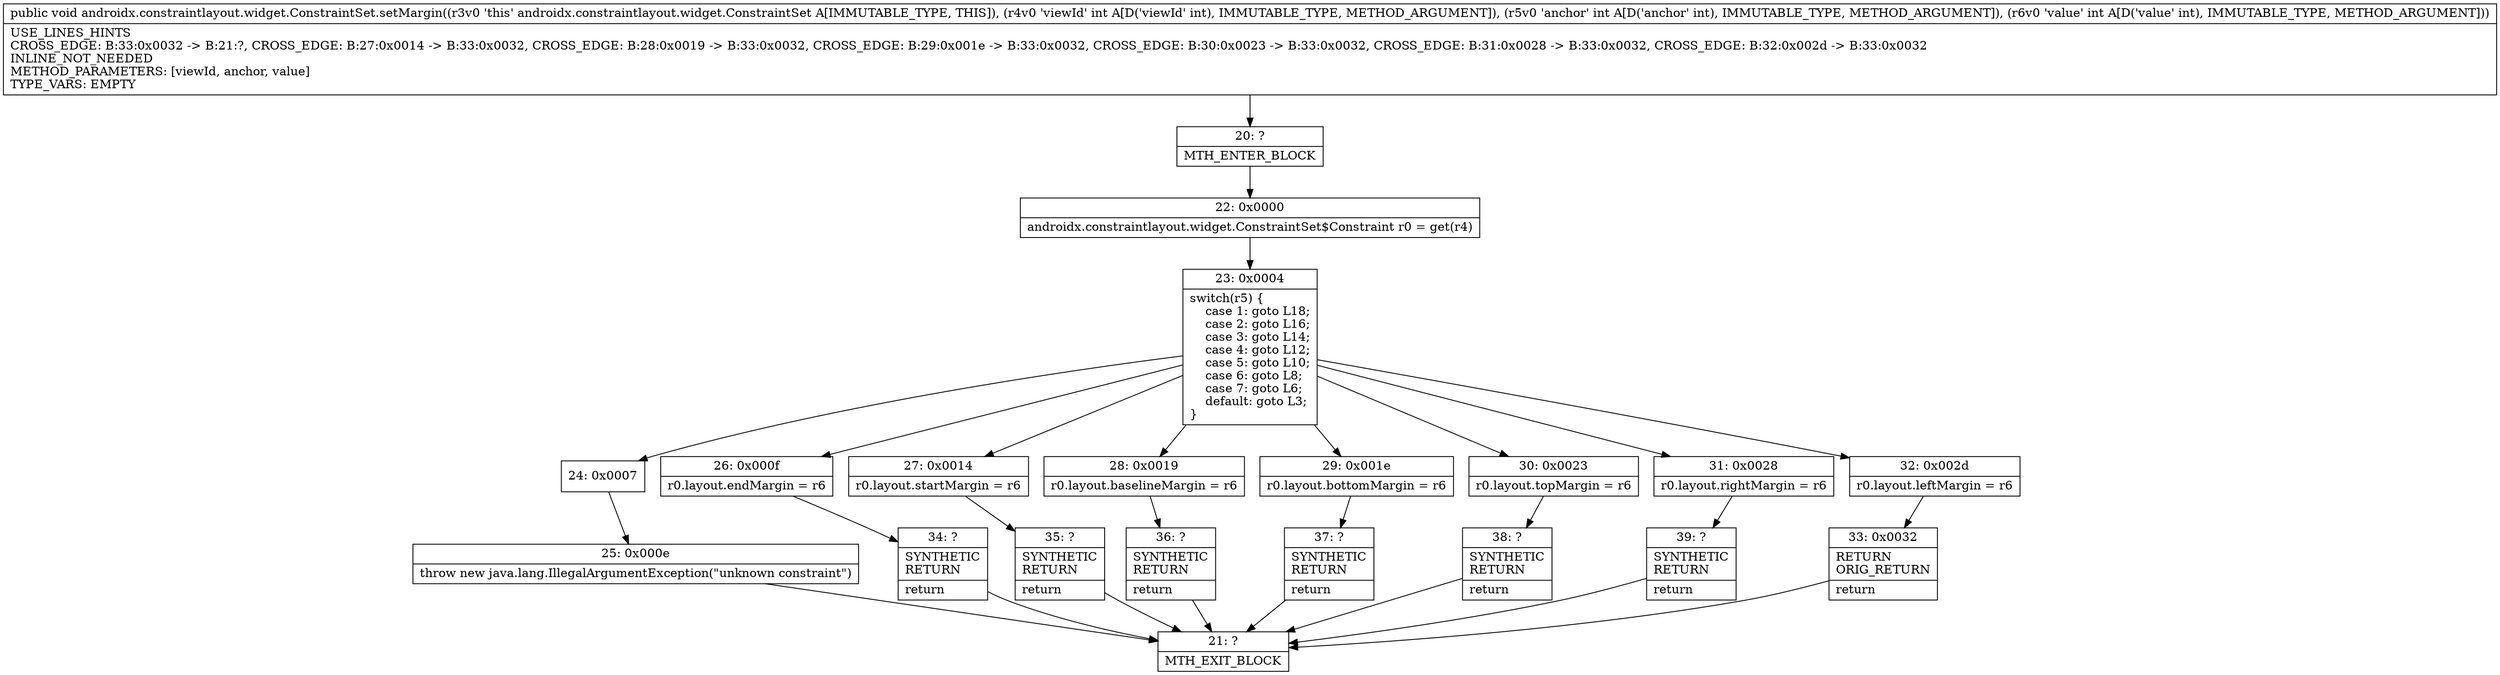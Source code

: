 digraph "CFG forandroidx.constraintlayout.widget.ConstraintSet.setMargin(III)V" {
Node_20 [shape=record,label="{20\:\ ?|MTH_ENTER_BLOCK\l}"];
Node_22 [shape=record,label="{22\:\ 0x0000|androidx.constraintlayout.widget.ConstraintSet$Constraint r0 = get(r4)\l}"];
Node_23 [shape=record,label="{23\:\ 0x0004|switch(r5) \{\l    case 1: goto L18;\l    case 2: goto L16;\l    case 3: goto L14;\l    case 4: goto L12;\l    case 5: goto L10;\l    case 6: goto L8;\l    case 7: goto L6;\l    default: goto L3;\l\}\l}"];
Node_24 [shape=record,label="{24\:\ 0x0007}"];
Node_25 [shape=record,label="{25\:\ 0x000e|throw new java.lang.IllegalArgumentException(\"unknown constraint\")\l}"];
Node_21 [shape=record,label="{21\:\ ?|MTH_EXIT_BLOCK\l}"];
Node_26 [shape=record,label="{26\:\ 0x000f|r0.layout.endMargin = r6\l}"];
Node_34 [shape=record,label="{34\:\ ?|SYNTHETIC\lRETURN\l|return\l}"];
Node_27 [shape=record,label="{27\:\ 0x0014|r0.layout.startMargin = r6\l}"];
Node_35 [shape=record,label="{35\:\ ?|SYNTHETIC\lRETURN\l|return\l}"];
Node_28 [shape=record,label="{28\:\ 0x0019|r0.layout.baselineMargin = r6\l}"];
Node_36 [shape=record,label="{36\:\ ?|SYNTHETIC\lRETURN\l|return\l}"];
Node_29 [shape=record,label="{29\:\ 0x001e|r0.layout.bottomMargin = r6\l}"];
Node_37 [shape=record,label="{37\:\ ?|SYNTHETIC\lRETURN\l|return\l}"];
Node_30 [shape=record,label="{30\:\ 0x0023|r0.layout.topMargin = r6\l}"];
Node_38 [shape=record,label="{38\:\ ?|SYNTHETIC\lRETURN\l|return\l}"];
Node_31 [shape=record,label="{31\:\ 0x0028|r0.layout.rightMargin = r6\l}"];
Node_39 [shape=record,label="{39\:\ ?|SYNTHETIC\lRETURN\l|return\l}"];
Node_32 [shape=record,label="{32\:\ 0x002d|r0.layout.leftMargin = r6\l}"];
Node_33 [shape=record,label="{33\:\ 0x0032|RETURN\lORIG_RETURN\l|return\l}"];
MethodNode[shape=record,label="{public void androidx.constraintlayout.widget.ConstraintSet.setMargin((r3v0 'this' androidx.constraintlayout.widget.ConstraintSet A[IMMUTABLE_TYPE, THIS]), (r4v0 'viewId' int A[D('viewId' int), IMMUTABLE_TYPE, METHOD_ARGUMENT]), (r5v0 'anchor' int A[D('anchor' int), IMMUTABLE_TYPE, METHOD_ARGUMENT]), (r6v0 'value' int A[D('value' int), IMMUTABLE_TYPE, METHOD_ARGUMENT]))  | USE_LINES_HINTS\lCROSS_EDGE: B:33:0x0032 \-\> B:21:?, CROSS_EDGE: B:27:0x0014 \-\> B:33:0x0032, CROSS_EDGE: B:28:0x0019 \-\> B:33:0x0032, CROSS_EDGE: B:29:0x001e \-\> B:33:0x0032, CROSS_EDGE: B:30:0x0023 \-\> B:33:0x0032, CROSS_EDGE: B:31:0x0028 \-\> B:33:0x0032, CROSS_EDGE: B:32:0x002d \-\> B:33:0x0032\lINLINE_NOT_NEEDED\lMETHOD_PARAMETERS: [viewId, anchor, value]\lTYPE_VARS: EMPTY\l}"];
MethodNode -> Node_20;Node_20 -> Node_22;
Node_22 -> Node_23;
Node_23 -> Node_24;
Node_23 -> Node_26;
Node_23 -> Node_27;
Node_23 -> Node_28;
Node_23 -> Node_29;
Node_23 -> Node_30;
Node_23 -> Node_31;
Node_23 -> Node_32;
Node_24 -> Node_25;
Node_25 -> Node_21;
Node_26 -> Node_34;
Node_34 -> Node_21;
Node_27 -> Node_35;
Node_35 -> Node_21;
Node_28 -> Node_36;
Node_36 -> Node_21;
Node_29 -> Node_37;
Node_37 -> Node_21;
Node_30 -> Node_38;
Node_38 -> Node_21;
Node_31 -> Node_39;
Node_39 -> Node_21;
Node_32 -> Node_33;
Node_33 -> Node_21;
}

